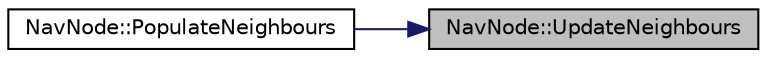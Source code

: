 digraph "NavNode::UpdateNeighbours"
{
 // LATEX_PDF_SIZE
  edge [fontname="Helvetica",fontsize="10",labelfontname="Helvetica",labelfontsize="10"];
  node [fontname="Helvetica",fontsize="10",shape=record];
  rankdir="RL";
  Node40 [label="NavNode::UpdateNeighbours",height=0.2,width=0.4,color="black", fillcolor="grey75", style="filled", fontcolor="black",tooltip="Update the neighbour nodes."];
  Node40 -> Node41 [dir="back",color="midnightblue",fontsize="10",style="solid",fontname="Helvetica"];
  Node41 [label="NavNode::PopulateNeighbours",height=0.2,width=0.4,color="black", fillcolor="white", style="filled",URL="$class_nav_node.html#a96c05000f79c0093622ea4738d25da36",tooltip="Check which nodes are our neighbours."];
}
